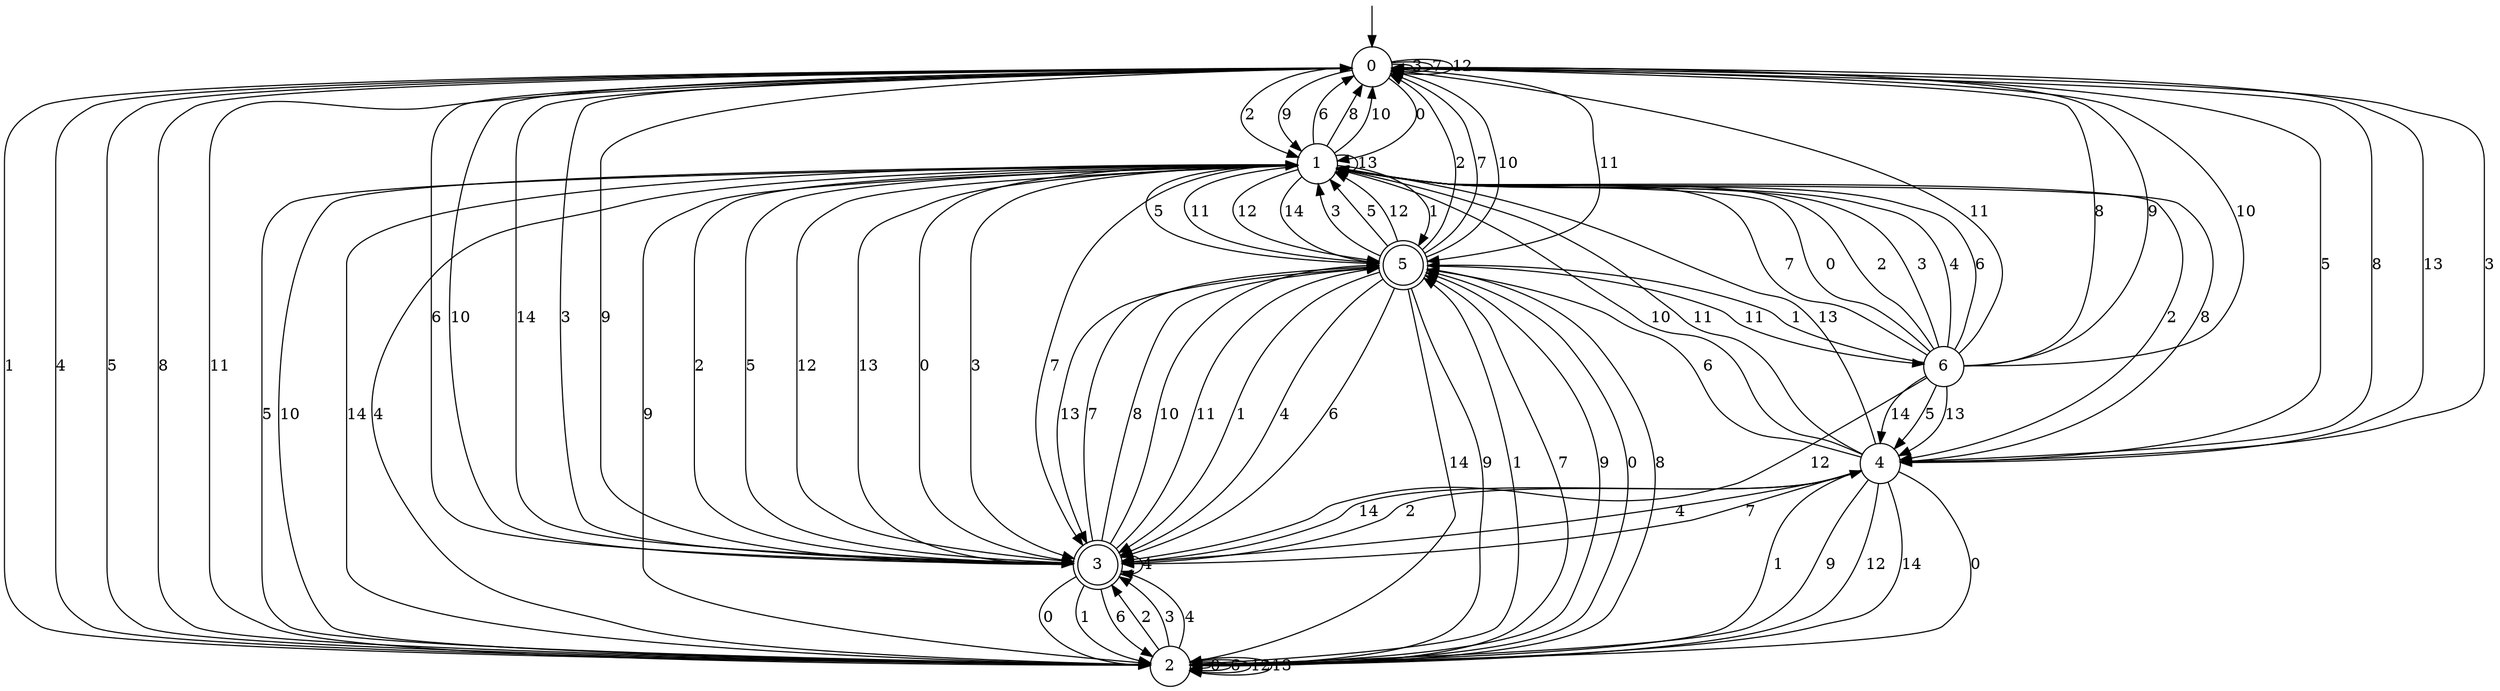 digraph g {

	s0 [shape="circle" label="0"];
	s1 [shape="circle" label="1"];
	s2 [shape="circle" label="2"];
	s3 [shape="doublecircle" label="3"];
	s4 [shape="circle" label="4"];
	s5 [shape="doublecircle" label="5"];
	s6 [shape="circle" label="6"];
	s0 -> s1 [label="0"];
	s0 -> s2 [label="1"];
	s0 -> s1 [label="2"];
	s0 -> s0 [label="3"];
	s0 -> s2 [label="4"];
	s0 -> s2 [label="5"];
	s0 -> s3 [label="6"];
	s0 -> s0 [label="7"];
	s0 -> s4 [label="8"];
	s0 -> s1 [label="9"];
	s0 -> s3 [label="10"];
	s0 -> s5 [label="11"];
	s0 -> s0 [label="12"];
	s0 -> s4 [label="13"];
	s0 -> s3 [label="14"];
	s1 -> s3 [label="0"];
	s1 -> s5 [label="1"];
	s1 -> s4 [label="2"];
	s1 -> s3 [label="3"];
	s1 -> s2 [label="4"];
	s1 -> s5 [label="5"];
	s1 -> s0 [label="6"];
	s1 -> s3 [label="7"];
	s1 -> s0 [label="8"];
	s1 -> s2 [label="9"];
	s1 -> s0 [label="10"];
	s1 -> s5 [label="11"];
	s1 -> s5 [label="12"];
	s1 -> s1 [label="13"];
	s1 -> s5 [label="14"];
	s2 -> s2 [label="0"];
	s2 -> s5 [label="1"];
	s2 -> s3 [label="2"];
	s2 -> s3 [label="3"];
	s2 -> s3 [label="4"];
	s2 -> s1 [label="5"];
	s2 -> s2 [label="6"];
	s2 -> s5 [label="7"];
	s2 -> s0 [label="8"];
	s2 -> s5 [label="9"];
	s2 -> s1 [label="10"];
	s2 -> s0 [label="11"];
	s2 -> s2 [label="12"];
	s2 -> s2 [label="13"];
	s2 -> s1 [label="14"];
	s3 -> s2 [label="0"];
	s3 -> s2 [label="1"];
	s3 -> s1 [label="2"];
	s3 -> s0 [label="3"];
	s3 -> s3 [label="4"];
	s3 -> s1 [label="5"];
	s3 -> s2 [label="6"];
	s3 -> s5 [label="7"];
	s3 -> s5 [label="8"];
	s3 -> s0 [label="9"];
	s3 -> s5 [label="10"];
	s3 -> s5 [label="11"];
	s3 -> s1 [label="12"];
	s3 -> s1 [label="13"];
	s3 -> s4 [label="14"];
	s4 -> s2 [label="0"];
	s4 -> s2 [label="1"];
	s4 -> s3 [label="2"];
	s4 -> s0 [label="3"];
	s4 -> s3 [label="4"];
	s4 -> s0 [label="5"];
	s4 -> s5 [label="6"];
	s4 -> s3 [label="7"];
	s4 -> s1 [label="8"];
	s4 -> s2 [label="9"];
	s4 -> s1 [label="10"];
	s4 -> s1 [label="11"];
	s4 -> s2 [label="12"];
	s4 -> s1 [label="13"];
	s4 -> s2 [label="14"];
	s5 -> s2 [label="0"];
	s5 -> s3 [label="1"];
	s5 -> s0 [label="2"];
	s5 -> s1 [label="3"];
	s5 -> s3 [label="4"];
	s5 -> s1 [label="5"];
	s5 -> s3 [label="6"];
	s5 -> s0 [label="7"];
	s5 -> s2 [label="8"];
	s5 -> s2 [label="9"];
	s5 -> s0 [label="10"];
	s5 -> s6 [label="11"];
	s5 -> s1 [label="12"];
	s5 -> s3 [label="13"];
	s5 -> s2 [label="14"];
	s6 -> s1 [label="0"];
	s6 -> s5 [label="1"];
	s6 -> s1 [label="2"];
	s6 -> s1 [label="3"];
	s6 -> s1 [label="4"];
	s6 -> s4 [label="5"];
	s6 -> s1 [label="6"];
	s6 -> s1 [label="7"];
	s6 -> s0 [label="8"];
	s6 -> s0 [label="9"];
	s6 -> s0 [label="10"];
	s6 -> s0 [label="11"];
	s6 -> s3 [label="12"];
	s6 -> s4 [label="13"];
	s6 -> s4 [label="14"];

__start0 [label="" shape="none" width="0" height="0"];
__start0 -> s0;

}

